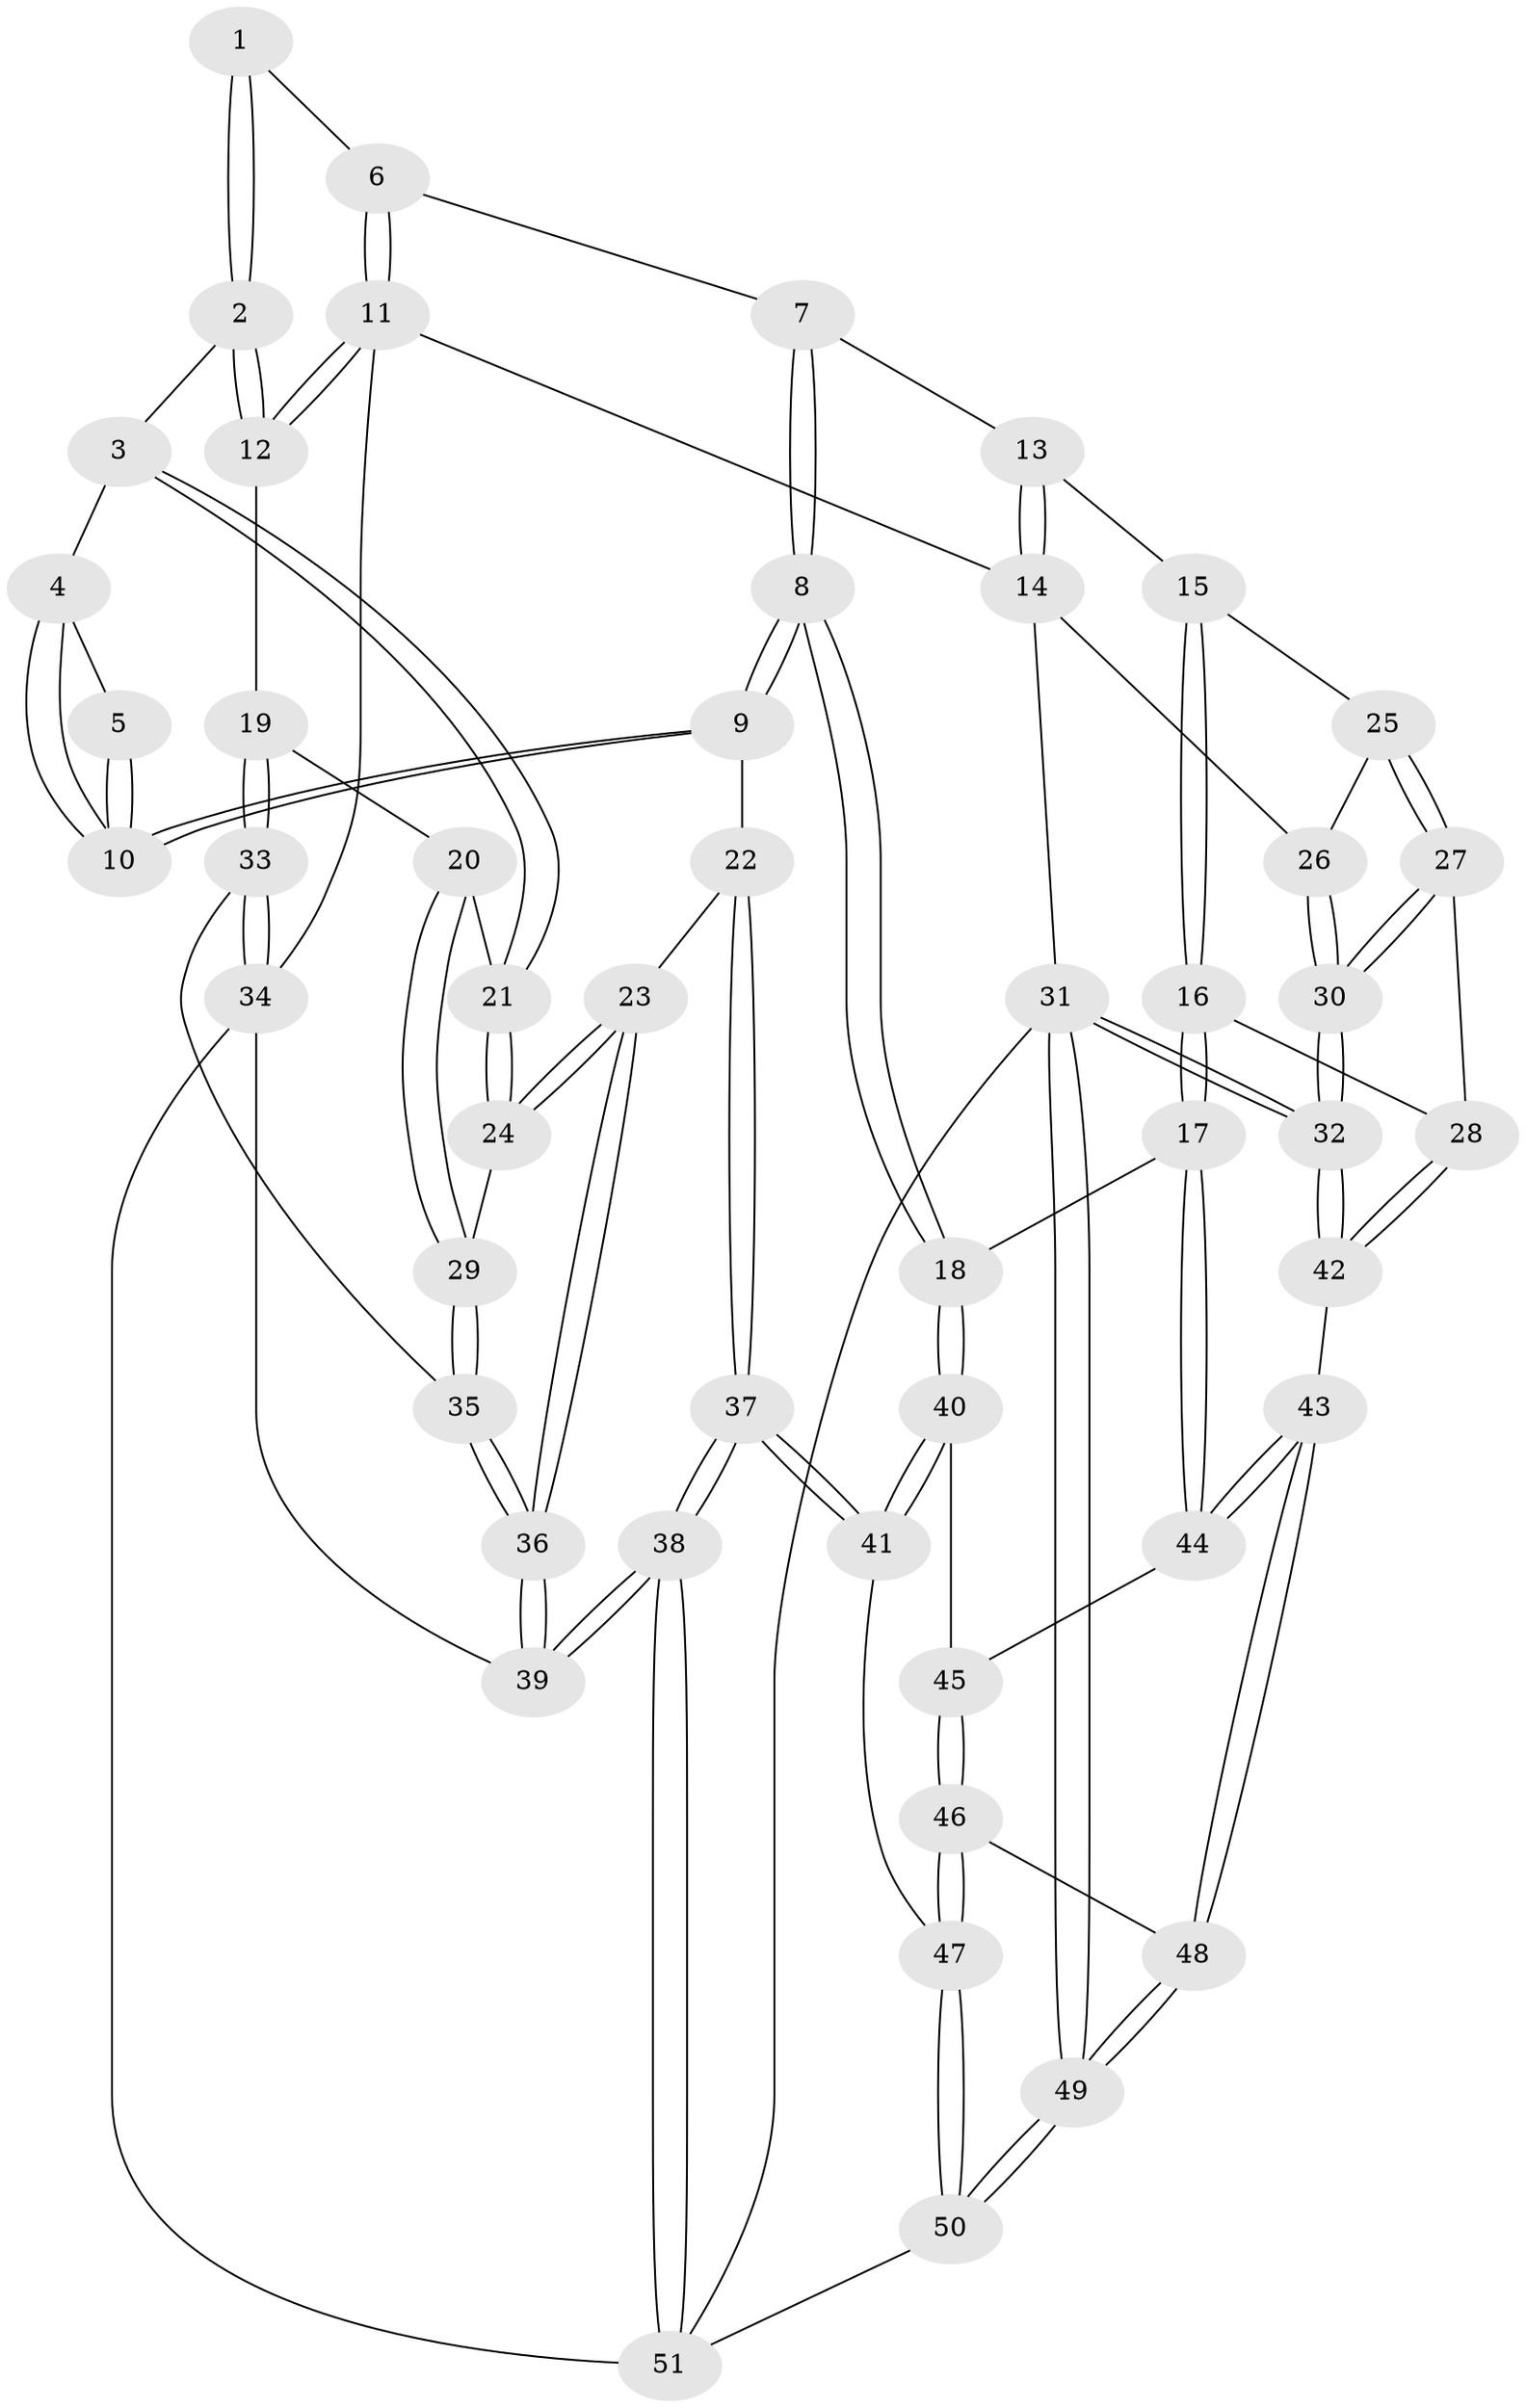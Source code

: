 // coarse degree distribution, {5: 0.3333333333333333, 2: 0.13333333333333333, 4: 0.26666666666666666, 6: 0.06666666666666667, 3: 0.13333333333333333, 7: 0.06666666666666667}
// Generated by graph-tools (version 1.1) at 2025/21/03/04/25 18:21:36]
// undirected, 51 vertices, 124 edges
graph export_dot {
graph [start="1"]
  node [color=gray90,style=filled];
  1 [pos="+0.5788038311399155+0"];
  2 [pos="+0.31397279503934994+0.18360404575785025"];
  3 [pos="+0.30369871172948676+0.2425475097845543"];
  4 [pos="+0.3051706501364819+0.2434201577493267"];
  5 [pos="+0.4365108727917933+0.24515208829755802"];
  6 [pos="+0.6023194301032502+0"];
  7 [pos="+0.6140045762919478+0"];
  8 [pos="+0.6341657648442679+0.4227995718388926"];
  9 [pos="+0.5204791697205197+0.42819724931997233"];
  10 [pos="+0.48451064286535883+0.3888685539771301"];
  11 [pos="+0+0"];
  12 [pos="+0+0"];
  13 [pos="+0.7503957913634088+0"];
  14 [pos="+1+0"];
  15 [pos="+0.867291387662406+0.2943775998415368"];
  16 [pos="+0.7186718084599161+0.45609520279610477"];
  17 [pos="+0.7057168235252365+0.4586839561398712"];
  18 [pos="+0.6792093901859696+0.4603805236435786"];
  19 [pos="+0+0.15278841439391863"];
  20 [pos="+0.14303981521070608+0.3061962185290381"];
  21 [pos="+0.2993954999030071+0.2464689270024062"];
  22 [pos="+0.38374719744538344+0.49644311269209845"];
  23 [pos="+0.32012140747285556+0.49295614943704485"];
  24 [pos="+0.3113447085235613+0.48800956115863864"];
  25 [pos="+0.8909697801844594+0.2890374551340773"];
  26 [pos="+1+0"];
  27 [pos="+1+0.4783137096631724"];
  28 [pos="+0.9748421542739028+0.5141004916171518"];
  29 [pos="+0.20832557341295965+0.46621642294697097"];
  30 [pos="+1+0.4771226298113058"];
  31 [pos="+1+1"];
  32 [pos="+1+1"];
  33 [pos="+0+0.5219372611838199"];
  34 [pos="+0+0.7988926959182646"];
  35 [pos="+0.11357513287842719+0.5361660582914908"];
  36 [pos="+0.20934945206545424+0.7698776101463255"];
  37 [pos="+0.4374719968153276+0.8321881894069123"];
  38 [pos="+0.3480879501963005+0.9111641167211781"];
  39 [pos="+0.21033060625215794+0.8026190193686132"];
  40 [pos="+0.6555700270652248+0.6022133652231981"];
  41 [pos="+0.48673667144424476+0.8121700523538161"];
  42 [pos="+0.9136476156191271+0.7102550313944986"];
  43 [pos="+0.8963420871017012+0.7116545743994687"];
  44 [pos="+0.8858966028965333+0.7047297311214048"];
  45 [pos="+0.7185149371082843+0.681836316106636"];
  46 [pos="+0.7772308476062035+0.8136566683216861"];
  47 [pos="+0.6361091112105115+0.8648850449352364"];
  48 [pos="+0.7872001759806126+0.8184352370194601"];
  49 [pos="+1+1"];
  50 [pos="+0.8376968981292955+1"];
  51 [pos="+0.3470080211757791+1"];
  1 -- 2;
  1 -- 2;
  1 -- 6;
  2 -- 3;
  2 -- 12;
  2 -- 12;
  3 -- 4;
  3 -- 21;
  3 -- 21;
  4 -- 5;
  4 -- 10;
  4 -- 10;
  5 -- 10;
  5 -- 10;
  6 -- 7;
  6 -- 11;
  6 -- 11;
  7 -- 8;
  7 -- 8;
  7 -- 13;
  8 -- 9;
  8 -- 9;
  8 -- 18;
  8 -- 18;
  9 -- 10;
  9 -- 10;
  9 -- 22;
  11 -- 12;
  11 -- 12;
  11 -- 14;
  11 -- 34;
  12 -- 19;
  13 -- 14;
  13 -- 14;
  13 -- 15;
  14 -- 26;
  14 -- 31;
  15 -- 16;
  15 -- 16;
  15 -- 25;
  16 -- 17;
  16 -- 17;
  16 -- 28;
  17 -- 18;
  17 -- 44;
  17 -- 44;
  18 -- 40;
  18 -- 40;
  19 -- 20;
  19 -- 33;
  19 -- 33;
  20 -- 21;
  20 -- 29;
  20 -- 29;
  21 -- 24;
  21 -- 24;
  22 -- 23;
  22 -- 37;
  22 -- 37;
  23 -- 24;
  23 -- 24;
  23 -- 36;
  23 -- 36;
  24 -- 29;
  25 -- 26;
  25 -- 27;
  25 -- 27;
  26 -- 30;
  26 -- 30;
  27 -- 28;
  27 -- 30;
  27 -- 30;
  28 -- 42;
  28 -- 42;
  29 -- 35;
  29 -- 35;
  30 -- 32;
  30 -- 32;
  31 -- 32;
  31 -- 32;
  31 -- 49;
  31 -- 49;
  31 -- 51;
  32 -- 42;
  32 -- 42;
  33 -- 34;
  33 -- 34;
  33 -- 35;
  34 -- 39;
  34 -- 51;
  35 -- 36;
  35 -- 36;
  36 -- 39;
  36 -- 39;
  37 -- 38;
  37 -- 38;
  37 -- 41;
  37 -- 41;
  38 -- 39;
  38 -- 39;
  38 -- 51;
  38 -- 51;
  40 -- 41;
  40 -- 41;
  40 -- 45;
  41 -- 47;
  42 -- 43;
  43 -- 44;
  43 -- 44;
  43 -- 48;
  43 -- 48;
  44 -- 45;
  45 -- 46;
  45 -- 46;
  46 -- 47;
  46 -- 47;
  46 -- 48;
  47 -- 50;
  47 -- 50;
  48 -- 49;
  48 -- 49;
  49 -- 50;
  49 -- 50;
  50 -- 51;
}
